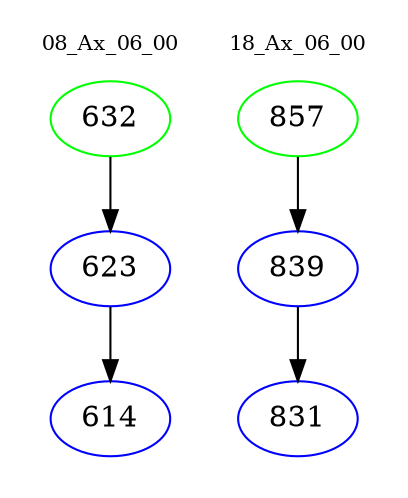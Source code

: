 digraph{
subgraph cluster_0 {
color = white
label = "08_Ax_06_00";
fontsize=10;
T0_632 [label="632", color="green"]
T0_632 -> T0_623 [color="black"]
T0_623 [label="623", color="blue"]
T0_623 -> T0_614 [color="black"]
T0_614 [label="614", color="blue"]
}
subgraph cluster_1 {
color = white
label = "18_Ax_06_00";
fontsize=10;
T1_857 [label="857", color="green"]
T1_857 -> T1_839 [color="black"]
T1_839 [label="839", color="blue"]
T1_839 -> T1_831 [color="black"]
T1_831 [label="831", color="blue"]
}
}

